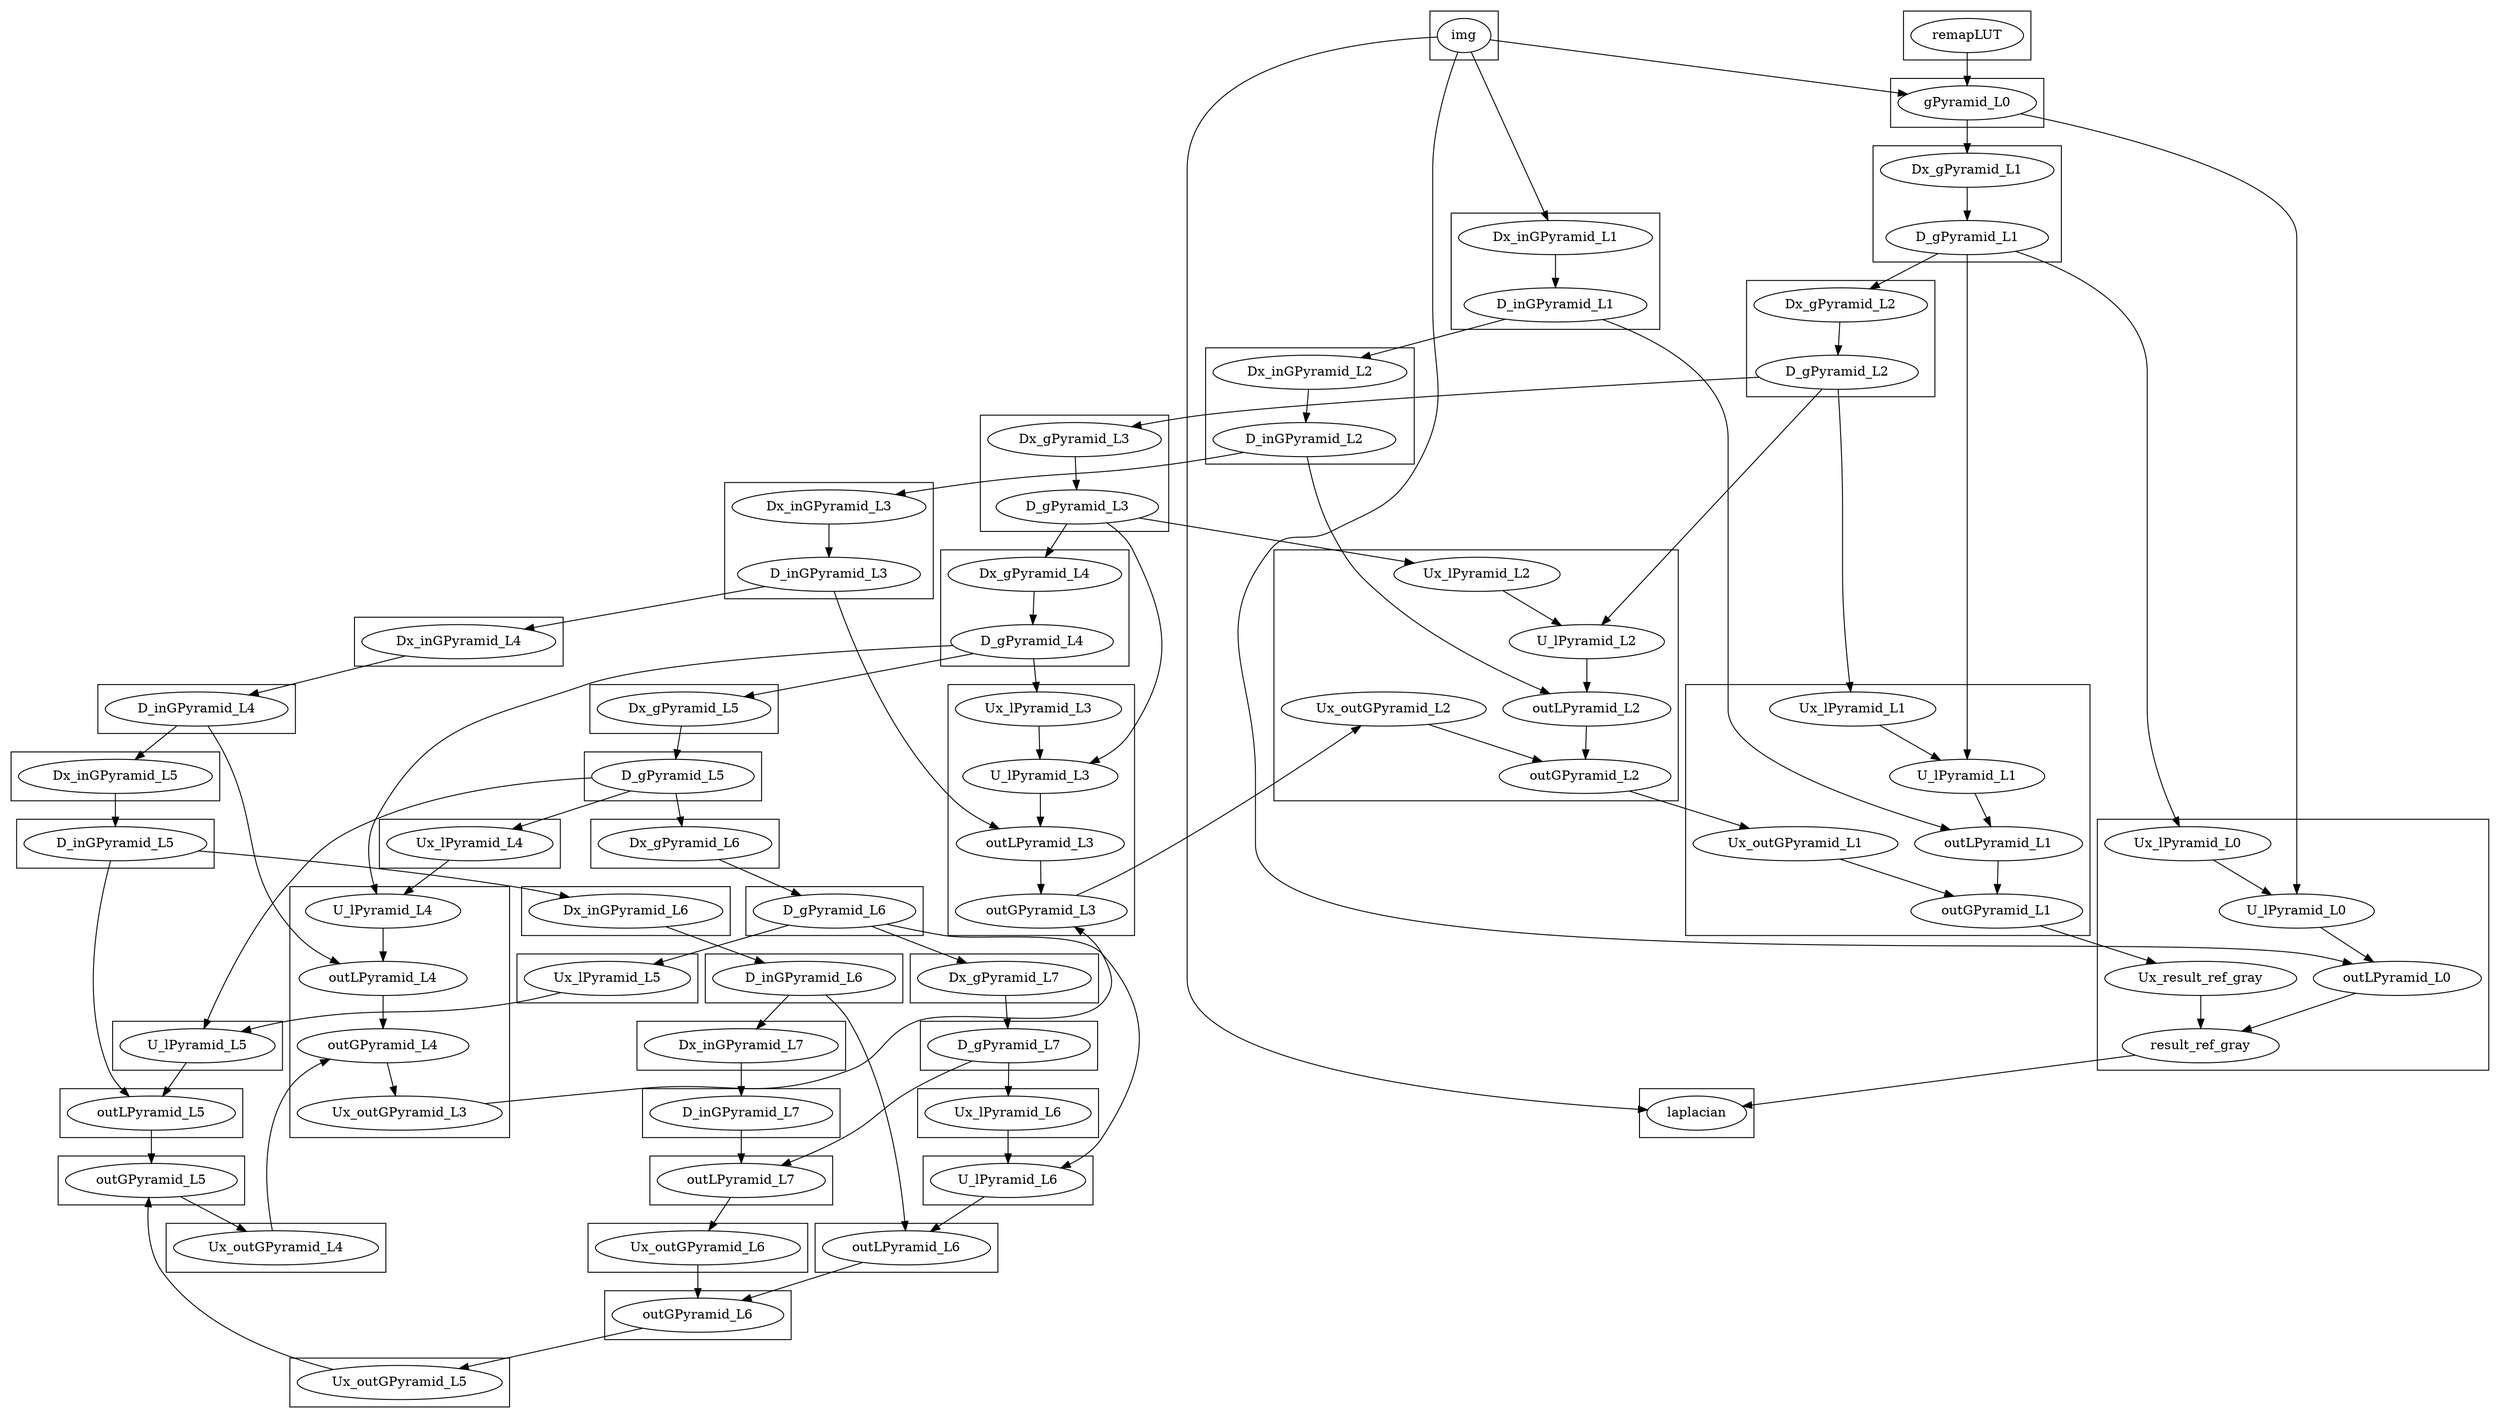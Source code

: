 digraph {
	graph [bb="0,0,2677,1402"];
	node [label="\N"];
	subgraph cluster_32 {
		graph [bb="403,1118,607,1246"];
		Dx_gPyramid_L1		 [height="0.51389",
			pos="505,1219",
			width="2.6111"];
		D_gPyramid_L1		 [height="0.51389",
			pos="508,1145",
			width="2.4444"];
		Dx_gPyramid_L1 -> D_gPyramid_L1		 [pos="e,507.24,1163.7 505.76,1200.3 506.08,1192.3 506.47,1182.6 506.84,1173.7"];
	}
	subgraph cluster_26 {
		graph [bb="1950,82,2152,136"];
		outGPyramid_L6		 [height="0.51389",
			pos="2051,109",
			width="2.5833"];
	}
	subgraph cluster_17 {
		graph [bb="1835,452,2031,506"];
		Ux_lPyramid_L5		 [height="0.51389",
			pos="1933,479",
			width="2.5"];
	}
	subgraph cluster_12 {
		graph [bb="2223,600,2419,654"];
		Ux_lPyramid_L4		 [height="0.51389",
			pos="2321,627",
			width="2.5"];
	}
	subgraph cluster_27 {
		graph [bb="2018,8,2256,62"];
		Ux_outGPyramid_L5		 [height="0.51389",
			pos="2137,35",
			width="3.0833"];
	}
	subgraph cluster_14 {
		graph [bb="2095,378,2321,432"];
		Dx_inGPyramid_L7		 [height="0.51389",
			pos="2208,405",
			width="2.9167"];
	}
	subgraph cluster_11 {
		graph [bb="1656,600,1860,654"];
		Dx_gPyramid_L6		 [height="0.51389",
			pos="1758,627",
			width="2.6111"];
	}
	subgraph cluster_20 {
		graph [bb="1593,304,1789,358"];
		Ux_lPyramid_L6		 [height="0.51389",
			pos="1691,331",
			width="2.5"];
	}
	subgraph cluster_35 {
		graph [bb="1574,896,1800,1024"];
		Dx_inGPyramid_L3		 [height="0.51389",
			pos="1687,997",
			width="2.9167"];
		D_inGPyramid_L3		 [height="0.51389",
			pos="1687,923",
			width="2.75"];
		Dx_inGPyramid_L3 -> D_inGPyramid_L3		 [pos="e,1687,941.67 1687,978.33 1687,970.26 1687,960.65 1687,951.71"];
	}
	subgraph cluster_31 {
		graph [bb="615,1192,841,1320"];
		Dx_inGPyramid_L1		 [height="0.51389",
			pos="728,1293",
			width="2.9167"];
		D_inGPyramid_L1		 [height="0.51389",
			pos="728,1219",
			width="2.75"];
		Dx_inGPyramid_L1 -> D_inGPyramid_L1		 [pos="e,728,1237.7 728,1274.3 728,1266.3 728,1256.6 728,1247.7"];
	}
	subgraph cluster_42 {
		graph [bb="2329,304,2567,580"];
		U_lPyramid_L4		 [height="0.51389",
			pos="2439,553",
			width="2.3333"];
		outLPyramid_L4		 [height="0.51389",
			pos="2457,479",
			width="2.5278"];
		U_lPyramid_L4 -> outLPyramid_L4		 [pos="e,2452.5,497.67 2443.5,534.33 2445.5,526.18 2447.9,516.44 2450.1,507.42"];
		outGPyramid_L4		 [height="0.51389",
			pos="2457,405",
			width="2.5833"];
		outLPyramid_L4 -> outGPyramid_L4		 [pos="e,2457,423.67 2457,460.33 2457,452.26 2457,442.65 2457,433.71"];
		Ux_outGPyramid_L3		 [height="0.51389",
			pos="2448,331",
			width="3.0833"];
		outGPyramid_L4 -> Ux_outGPyramid_L3		 [pos="e,2450.3,349.67 2454.7,386.33 2453.7,378.26 2452.6,368.65 2451.5,359.71"];
	}
	subgraph cluster_40 {
		graph [bb="886,526,1324,802"];
		Ux_lPyramid_L2		 [height="0.51389",
			pos="1164,775",
			width="2.5"];
		U_lPyramid_L2		 [height="0.51389",
			pos="1097,701",
			width="2.3333"];
		Ux_lPyramid_L2 -> U_lPyramid_L2		 [pos="e,1113.6,719.34 1147.4,756.71 1139.3,747.72 1129.4,736.74 1120.5,726.91"];
		outLPyramid_L2		 [height="0.51389",
			pos="985,627",
			width="2.5278"];
		U_lPyramid_L2 -> outLPyramid_L2		 [pos="e,1012,644.84 1070.2,683.28 1055.3,673.46 1036.7,661.14 1020.6,650.53"];
		Ux_outGPyramid_L2		 [height="0.51389",
			pos="1205,627",
			width="3.0833"];
		outGPyramid_L2		 [height="0.51389",
			pos="987,553",
			width="2.5833"];
		Ux_outGPyramid_L2 -> outGPyramid_L2		 [pos="e,1034.3,569.04 1156.1,610.39 1122.8,599.1 1078.7,584.11 1043.8,572.29"];
		outLPyramid_L2 -> outGPyramid_L2		 [pos="e,986.5,571.67 985.5,608.33 985.72,600.26 985.98,590.65 986.22,581.71"];
	}
	subgraph cluster_1 {
		graph [bb="211,1340,349,1394"];
		remapLUT		 [height="0.51389",
			pos="280,1367",
			width="1.6944"];
	}
	subgraph cluster_22 {
		graph [bb="1935,230,2133,284"];
		outLPyramid_L7		 [height="0.51389",
			pos="2034,257",
			width="2.5278"];
	}
	subgraph cluster_25 {
		graph [bb="1726,156,1924,210"];
		outLPyramid_L6		 [height="0.51389",
			pos="1825,183",
			width="2.5278"];
	}
	subgraph cluster_28 {
		graph [bb="2141,230,2343,284"];
		outGPyramid_L5		 [height="0.51389",
			pos="2242,257",
			width="2.5833"];
	}
	subgraph cluster_5 {
		graph [bb="1873,674,2099,728"];
		Dx_inGPyramid_L5		 [height="0.51389",
			pos="1986,701",
			width="2.9167"];
	}
	subgraph cluster_16 {
		graph [bb="1591,452,1795,506"];
		Dx_gPyramid_L7		 [height="0.51389",
			pos="1693,479",
			width="2.6111"];
	}
	subgraph cluster_39 {
		graph [bb="440,378,878,654"];
		Ux_lPyramid_L1		 [height="0.51389",
			pos="539,627",
			width="2.5"];
		U_lPyramid_L1		 [height="0.51389",
			pos="539,553",
			width="2.3333"];
		Ux_lPyramid_L1 -> U_lPyramid_L1		 [pos="e,539,571.67 539,608.33 539,600.26 539,590.65 539,581.71"];
		outLPyramid_L1		 [height="0.51389",
			pos="539,479",
			width="2.5278"];
		U_lPyramid_L1 -> outLPyramid_L1		 [pos="e,539,497.67 539,534.33 539,526.26 539,516.65 539,507.71"];
		Ux_outGPyramid_L1		 [height="0.51389",
			pos="759,479",
			width="3.0833"];
		outGPyramid_L1		 [height="0.51389",
			pos="541,405",
			width="2.5833"];
		Ux_outGPyramid_L1 -> outGPyramid_L1		 [pos="e,588.26,421.04 710.08,462.39 676.8,451.1 632.66,436.11 597.82,424.29"];
		outLPyramid_L1 -> outGPyramid_L1		 [pos="e,540.5,423.67 539.5,460.33 539.72,452.26 539.98,442.65 540.22,433.71"];
	}
	subgraph cluster_8 {
		graph [bb="2107,674,2299,728"];
		D_gPyramid_L5		 [height="0.51389",
			pos="2203,701",
			width="2.4444"];
	}
	subgraph cluster_37 {
		graph [bb="1362,822,1566,950"];
		Dx_gPyramid_L4		 [height="0.51389",
			pos="1464,923",
			width="2.6111"];
		D_gPyramid_L4		 [height="0.51389",
			pos="1468,849",
			width="2.4444"];
		Dx_gPyramid_L4 -> D_gPyramid_L4		 [pos="e,1467,867.67 1465,904.33 1465.4,896.26 1466,886.65 1466.4,877.71"];
	}
	subgraph cluster_0 {
		graph [bb="524,1340,598,1394"];
		img		 [height="0.51389",
			pos="561,1367",
			width="0.80556"];
	}
	subgraph cluster_4 {
		graph [bb="2455,748,2669,802"];
		D_inGPyramid_L4		 [height="0.51389",
			pos="2562,775",
			width="2.75"];
	}
	subgraph cluster_19 {
		graph [bb="1903,378,2087,432"];
		U_lPyramid_L5		 [height="0.51389",
			pos="1995,405",
			width="2.3333"];
	}
	subgraph cluster_23 {
		graph [bb="1599,230,1783,284"];
		U_lPyramid_L6		 [height="0.51389",
			pos="1691,257",
			width="2.3333"];
	}
	subgraph cluster_9 {
		graph [bb="1950,526,2176,580"];
		Dx_inGPyramid_L6		 [height="0.51389",
			pos="2063,553",
			width="2.9167"];
	}
	subgraph cluster_7 {
		graph [bb="1882,748,2086,802"];
		Dx_gPyramid_L5		 [height="0.51389",
			pos="1984,775",
			width="2.6111"];
	}
	subgraph cluster_3 {
		graph [bb="2023,822,2249,876"];
		Dx_inGPyramid_L4		 [height="0.51389",
			pos="2136,849",
			width="2.9167"];
	}
	subgraph cluster_24 {
		graph [bb="1932,156,2170,210"];
		Ux_outGPyramid_L6		 [height="0.51389",
			pos="2051,183",
			width="3.0833"];
	}
	subgraph cluster_34 {
		graph [bb="715,970,919,1098"];
		Dx_gPyramid_L2		 [height="0.51389",
			pos="817,1071",
			width="2.6111"];
		D_gPyramid_L2		 [height="0.51389",
			pos="820,997",
			width="2.4444"];
		Dx_gPyramid_L2 -> D_gPyramid_L2		 [pos="e,819.24,1015.7 817.76,1052.3 818.08,1044.3 818.47,1034.6 818.84,1025.7"];
	}
	subgraph cluster_15 {
		graph [bb="2104,304,2318,358"];
		D_inGPyramid_L7		 [height="0.51389",
			pos="2211,331",
			width="2.75"];
	}
	subgraph cluster_41 {
		graph [bb="1432,526,1634,802"];
		Ux_lPyramid_L3		 [height="0.51389",
			pos="1536,775",
			width="2.5"];
		U_lPyramid_L3		 [height="0.51389",
			pos="1532,701",
			width="2.3333"];
		Ux_lPyramid_L3 -> U_lPyramid_L3		 [pos="e,1533,719.67 1535,756.33 1534.6,748.26 1534,738.65 1533.6,729.71"];
		outLPyramid_L3		 [height="0.51389",
			pos="1532,627",
			width="2.5278"];
		U_lPyramid_L3 -> outLPyramid_L3		 [pos="e,1532,645.67 1532,682.33 1532,674.26 1532,664.65 1532,655.71"];
		outGPyramid_L3		 [height="0.51389",
			pos="1533,553",
			width="2.5833"];
		outLPyramid_L3 -> outGPyramid_L3		 [pos="e,1532.7,571.67 1532.3,608.33 1532.4,600.26 1532.5,590.65 1532.6,581.71"];
	}
	subgraph cluster_13 {
		graph [bb="1642,526,1834,580"];
		D_gPyramid_L6		 [height="0.51389",
			pos="1738,553",
			width="2.4444"];
	}
	subgraph cluster_33 {
		graph [bb="927,1044,1153,1172"];
		Dx_inGPyramid_L2		 [height="0.51389",
			pos="1040,1145",
			width="2.9167"];
		D_inGPyramid_L2		 [height="0.51389",
			pos="1040,1071",
			width="2.75"];
		Dx_inGPyramid_L2 -> D_inGPyramid_L2		 [pos="e,1040,1089.7 1040,1126.3 1040,1118.3 1040,1108.6 1040,1099.7"];
	}
	subgraph cluster_10 {
		graph [bb="2039,452,2253,506"];
		D_inGPyramid_L6		 [height="0.51389",
			pos="2146,479",
			width="2.75"];
	}
	subgraph cluster_21 {
		graph [bb="1898,304,2096,358"];
		outLPyramid_L5		 [height="0.51389",
			pos="1997,331",
			width="2.5278"];
	}
	subgraph cluster_29 {
		graph [bb="2337,156,2575,210"];
		Ux_outGPyramid_L4		 [height="0.51389",
			pos="2456,183",
			width="3.0833"];
	}
	subgraph cluster_2 {
		graph [bb="197,1266,363,1320"];
		gPyramid_L0		 [height="0.51389",
			pos="280,1293",
			width="2.0833"];
	}
	subgraph cluster_36 {
		graph [bb="1061,822,1265,950"];
		Dx_gPyramid_L3		 [height="0.51389",
			pos="1163,923",
			width="2.6111"];
		D_gPyramid_L3		 [height="0.51389",
			pos="1166,849",
			width="2.4444"];
		Dx_gPyramid_L3 -> D_gPyramid_L3		 [pos="e,1165.2,867.67 1163.8,904.33 1164.1,896.26 1164.5,886.65 1164.8,877.71"];
	}
	subgraph cluster_6 {
		graph [bb="1879,600,2093,654"];
		D_inGPyramid_L5		 [height="0.51389",
			pos="1986,627",
			width="2.75"];
	}
	subgraph cluster_38 {
		graph [bb="8,230,432,506"];
		Ux_lPyramid_L0		 [height="0.51389",
			pos="265,479",
			width="2.5"];
		U_lPyramid_L0		 [height="0.51389",
			pos="147,405",
			width="2.3333"];
		Ux_lPyramid_L0 -> U_lPyramid_L0		 [pos="e,175.03,422.58 236.74,461.28 220.83,451.3 200.78,438.73 183.67,428"];
		outLPyramid_L0		 [height="0.51389",
			pos="107,331",
			width="2.5278"];
		U_lPyramid_L0 -> outLPyramid_L0		 [pos="e,116.95,349.41 136.91,386.33 132.32,377.85 126.81,367.65 121.78,358.34"];
		Ux_result_ref_gray		 [height="0.51389",
			pos="320,331",
			width="2.8889"];
		result_ref_gray		 [height="0.51389",
			pos="320,257",
			width="2.3611"];
		Ux_result_ref_gray -> result_ref_gray		 [pos="e,320,275.67 320,312.33 320,304.26 320,294.65 320,285.71"];
		outLPyramid_L0 -> result_ref_gray		 [pos="e,274.6,272.77 153.22,314.94 186.1,303.52 230.41,288.13 265.09,276.08"];
	}
	subgraph cluster_30 {
		graph [bb="770,156,894,210"];
		laplacian		 [height="0.51389",
			pos="832,183",
			width="1.5"];
	}
	subgraph cluster_18 {
		graph [bb="1595,378,1787,432"];
		D_gPyramid_L7		 [height="0.51389",
			pos="1691,405",
			width="2.4444"];
	}
	remapLUT -> gPyramid_L0	 [pos="e,280,1311.7 280,1348.3 280,1340.3 280,1330.6 280,1321.7"];
	D_gPyramid_L1 -> U_lPyramid_L1	 [pos="e,591.8,567.41 545.21,1128.1 589.35,1105.2 657,1059.9 657,997 657,997 657,997 65\
7,701 657,655.32 665.89,636.17 638,600 628.52,587.7 615.02,578.47 601.03,571.59"];
	D_gPyramid_L1 -> Dx_gPyramid_L2	 [pos="e,757.3,1085.3 566.12,1131.1 617.55,1118.8 692.71,1100.8 747.34,1087.7"];
	D_gPyramid_L1 -> Ux_lPyramid_L0	 [pos="e,304.77,495.8 488.69,1126.9 463.06,1100.9 421,1050.1 421,997 421,997 421,997 42\
1,627 421,567.1 359.72,524.15 313.98,500.43"];
	Ux_lPyramid_L5 -> U_lPyramid_L5	 [pos="e,1979.6,423.34 1948.3,460.71 1955.8,451.81 1964.9,440.96 1973,431.21"];
	D_inGPyramid_L4 -> outLPyramid_L4	 [pos="e,2497.4,495.63 2564.8,756.35 2570.6,712.36 2579.1,600.26 2532,526 2525.6,515.86\
 2516.1,507.54 2506,500.86"];
	D_inGPyramid_L4 -> Dx_inGPyramid_L5	 [pos="e,2045.5,716.25 2468.4,768.85 2375.3,761.93 2228.6,748.85 2103,728 2087.6,725.44\
 2071.1,722.06 2055.6,718.56"];
	D_inGPyramid_L7 -> outLPyramid_L7	 [pos="e,2073.8,273.64 2170.4,314.02 2144.5,303.18 2110.7,289.06 2083.2,277.58"];
	gPyramid_L0 -> Dx_gPyramid_L1	 [pos="e,456.7,1234.9 325.26,1278.1 360.25,1266.6 408.94,1250.6 446.82,1238.1"];
	gPyramid_L0 -> U_lPyramid_L0	 [pos="e,147,423.69 248.48,1276.1 209.15,1252.4 147,1205.5 147,1145 147,1145 147,1145 1\
47,553 147,511.58 147,463.64 147,433.81"];
	outLPyramid_L7 -> Ux_outGPyramid_L6	 [pos="e,2046.7,201.67 2038.3,238.33 2040.2,230.18 2042.4,220.44 2044.5,211.42"];
	outGPyramid_L1 -> Ux_result_ref_gray	 [pos="e,369.13,347.45 493.32,389.03 459.8,377.81 414.73,362.72 378.95,350.74"];
	D_gPyramid_L4 -> U_lPyramid_L4	 [pos="e,2440.5,571.8 1554.4,845.24 1700.5,838.41 1990.1,822.75 2090,802 2188.1,781.61 \
2212.5,771 2303,728 2359.6,701.11 2388.3,706.15 2423,654 2437.1,632.77 2440.5,60\
3.54 2440.6,581.99"];
	D_gPyramid_L4 -> Dx_gPyramid_L5	 [pos="e,1907.8,785.93 1540.8,838.55 1634.7,825.09 1797.7,801.72 1897.7,787.38"];
	D_gPyramid_L4 -> Ux_lPyramid_L3	 [pos="e,1519.1,793.34 1484.8,830.71 1493.1,821.72 1503.2,810.74 1512.2,800.91"];
	Ux_outGPyramid_L3 -> outGPyramid_L3	 [pos="e,1537.2,534.46 2385.9,346.43 2365.6,350.88 2343,355.28 2322,358 2228.7,370.12 1\
990.1,354.22 1899,378 1847.1,391.56 1842.6,417.13 1791,432 1747.2,444.62 1624.9,\
426.7 1587,452 1561.9,468.74 1547.6,501.06 1540.1,524.65"];
	D_inGPyramid_L1 -> outLPyramid_L1	 [pos="e,583.26,495.39 721,1200.1 711.31,1172.3 695,1118.4 695,1071 695,1071 695,1071 6\
95,627 695,574.09 671.05,561.69 632,526 620.5,515.49 606.21,506.73 592.31,499.73\
"];
	D_inGPyramid_L1 -> Dx_inGPyramid_L2	 [pos="e,977.27,1159.9 789.27,1204.5 840.39,1192.3 913.36,1175 967.41,1162.2"];
	Ux_outGPyramid_L5 -> outGPyramid_L5	 [pos="e,2233.2,238.45 2145.8,53.649 2164.3,92.753 2207.2,183.5 2228.9,229.38"];
	Ux_lPyramid_L6 -> U_lPyramid_L6	 [pos="e,1691,275.67 1691,312.33 1691,304.26 1691,294.65 1691,285.71"];
	outGPyramid_L3 -> Ux_outGPyramid_L2	 [pos="e,1271,612.11 1471.3,566.92 1417.3,579.11 1338.6,596.85 1280.8,609.9"];
	Ux_outGPyramid_L6 -> outGPyramid_L6	 [pos="e,2051,127.67 2051,164.33 2051,156.26 2051,146.65 2051,137.71"];
	D_inGPyramid_L6 -> outLPyramid_L6	 [pos="e,1824.3,201.5 2088.3,463.9 2071.2,459.71 2052.4,455.39 2035,452 2005,446.16 192\
2.1,452 1899,432 1833.8,375.48 1824.7,264.3 1824.3,211.78"];
	D_inGPyramid_L6 -> Dx_inGPyramid_L7	 [pos="e,2192.6,423.34 2161.3,460.71 2168.8,451.81 2177.9,440.96 2186,431.21"];
	Dx_gPyramid_L7 -> D_gPyramid_L7	 [pos="e,1691.5,423.67 1692.5,460.33 1692.3,452.26 1692,442.65 1691.8,433.71"];
	D_gPyramid_L2 -> Dx_gPyramid_L3	 [pos="e,1099.5,936.71 881.72,983.68 940,971.11 1027.5,952.24 1089.4,938.89"];
	D_gPyramid_L2 -> U_lPyramid_L2	 [pos="e,1080,719.13 837.33,978.48 885.05,927.49 1018.5,784.92 1073.2,726.48"];
	D_gPyramid_L2 -> Ux_lPyramid_L1	 [pos="e,607.2,639.22 810.88,978.35 798.26,950.77 777,897.16 777,849 777,849 777,849 77\
7,775 777,698.25 686.64,659.89 617.27,641.75"];
	outLPyramid_L6 -> outGPyramid_L6	 [pos="e,2002.5,124.89 1873.2,167.22 1908.2,155.76 1955.7,140.21 1992.8,128.06"];
	outGPyramid_L6 -> Ux_outGPyramid_L5	 [pos="e,2115.7,53.338 2072.3,90.708 2083,81.458 2096.2,70.091 2107.9,60.042"];
	U_lPyramid_L5 -> outLPyramid_L5	 [pos="e,1996.5,349.67 1995.5,386.33 1995.7,378.26 1996,368.65 1996.2,359.71"];
	U_lPyramid_L6 -> outLPyramid_L6	 [pos="e,1793.3,200.5 1722.4,239.65 1740.9,229.43 1764.6,216.38 1784.5,205.39"];
	Dx_inGPyramid_L7 -> D_inGPyramid_L7	 [pos="e,2210.2,349.67 2208.8,386.33 2209.1,378.26 2209.5,368.65 2209.8,359.71"];
	outGPyramid_L2 -> Ux_outGPyramid_L1	 [pos="e,809.93,495.53 938.37,537.22 903.67,525.95 856.77,510.73 819.64,498.68"];
	img -> laplacian	 [pos="e,884.86,186.99 590.19,1364.6 731.97,1352.7 1342,1297.1 1342,1219 1342,1219 1342\
,1219 1342,849 1342,717.44 1344,684.56 1344,553 1344,553 1344,553 1344,331 1344,\
238.57 1032.1,200.27 895.2,187.9"];
	img -> Dx_inGPyramid_L1	 [pos="e,688.96,1310.3 584.93,1356.4 609.53,1345.5 648.53,1328.2 679.6,1314.4"];
	img -> gPyramid_L0	 [pos="e,326.51,1307.6 533.54,1360.8 496.16,1352.2 427.25,1336 369,1320 358.39,1317.1 3\
47.12,1313.8 336.3,1310.6"];
	img -> outLPyramid_L0	 [pos="e,156.98,346.59 534.74,1358.9 485.22,1341.8 383,1297 383,1219 383,1219 383,1219 \
383,479 383,430.28 247.74,377.24 166.6,349.81"];
	D_inGPyramid_L2 -> outLPyramid_L2	 [pos="e,985,645.69 1028.1,1052.2 1011.9,1024.9 985,972.07 985,923 985,923 985,923 985,\
775 985,733.58 985,685.64 985,655.81"];
	D_inGPyramid_L2 -> Dx_inGPyramid_L3	 [pos="e,1598.8,1007.1 1124.6,1061.3 1244.1,1047.7 1462.1,1022.7 1588.7,1008.2"];
	D_inGPyramid_L3 -> Dx_inGPyramid_L4	 [pos="e,2059.2,861.66 1761.4,910.74 1840.5,897.69 1965.6,877.08 2049.2,863.3"];
	D_inGPyramid_L3 -> outLPyramid_L3	 [pos="e,1478.8,642.16 1671.7,904.55 1651.2,881.15 1612.4,841.49 1570,822 1515.7,797.04\
 1476,847.3 1437,802 1430,793.84 1432.7,683.96 1439,674 1446.4,662.32 1457.7,653\
.42 1469.9,646.69"];
	Ux_lPyramid_L4 -> U_lPyramid_L4	 [pos="e,2411,570.58 2349.3,609.28 2365.2,599.3 2385.2,586.73 2402.3,576"];
	D_gPyramid_L3 -> Ux_lPyramid_L2	 [pos="e,1164.5,793.67 1165.5,830.33 1165.3,822.26 1165,812.65 1164.8,803.71"];
	D_gPyramid_L3 -> Dx_gPyramid_L4	 [pos="e,1405.5,908.47 1222.9,863.12 1272.1,875.34 1343.3,893.03 1395.6,906.02"];
	D_gPyramid_L3 -> U_lPyramid_L3	 [pos="e,1497.7,717.96 1223.8,834.9 1255.1,826.61 1294.2,815.17 1328,802 1378.4,782.39 \
1388.5,771.99 1437,748 1453.8,739.67 1472.3,730.52 1488.5,722.52"];
	D_gPyramid_L7 -> Ux_lPyramid_L6	 [pos="e,1691,349.67 1691,386.33 1691,378.26 1691,368.65 1691,359.71"];
	D_gPyramid_L7 -> outLPyramid_L7	 [pos="e,1981.7,272.27 1729,388.12 1748.3,379.39 1772,368.42 1793,358 1838.6,335.34 184\
7.3,324.17 1894,304 1919,293.19 1947.4,283.25 1972.1,275.32"];
	outLPyramid_L5 -> outGPyramid_L5	 [pos="e,2190.6,272.53 2048.1,315.58 2086.8,303.89 2140.1,287.79 2181,275.43"];
	Dx_inGPyramid_L5 -> D_inGPyramid_L5	 [pos="e,1986,645.67 1986,682.33 1986,674.26 1986,664.65 1986,655.71"];
	Ux_outGPyramid_L4 -> outGPyramid_L4	 [pos="e,2521.9,391.72 2482.7,201.01 2526.7,232.87 2605.7,301.17 2568,358 2559.2,371.24\
 2545.9,380.76 2531.5,387.6"];
	D_inGPyramid_L5 -> Dx_inGPyramid_L6	 [pos="e,2043.9,571.34 2005,608.71 2014.6,599.55 2026.3,588.31 2036.6,578.33"];
	D_inGPyramid_L5 -> outLPyramid_L5	 [pos="e,1952.4,347.19 1947.8,609.78 1910.2,590.52 1855.1,555.4 1831,506 1820.5,484.43 \
1822.3,474.36 1831,452 1850.1,402.98 1902.3,370.28 1943.1,351.37"];
	result_ref_gray -> laplacian	 [pos="e,782.14,190.21 390.92,246.75 492.38,232.09 677.15,205.38 772.12,191.65"];
	outGPyramid_L5 -> Ux_outGPyramid_L4	 [pos="e,2407.8,199.67 2288.4,240.94 2320.7,229.79 2363.9,214.86 2398.3,202.94"];
	Dx_gPyramid_L5 -> D_gPyramid_L5	 [pos="e,2156.3,716.77 2031.5,758.94 2065.3,747.52 2110.9,732.13 2146.5,720.08"];
	D_gPyramid_L6 -> Ux_lPyramid_L5	 [pos="e,1890,495.33 1780.8,536.76 1810.2,525.62 1849.3,510.76 1880.5,498.9"];
	D_gPyramid_L6 -> U_lPyramid_L6	 [pos="e,1633.5,270.63 1685,538.11 1642.7,525.98 1590.1,510.2 1587,506 1566.7,478.47 15\
36.4,384.87 1589,304 1597.4,291.06 1610.4,281.63 1624.3,274.77"];
	D_gPyramid_L6 -> Dx_gPyramid_L7	 [pos="e,1704.2,497.41 1726.6,534.33 1721.4,525.76 1715.2,515.44 1709.4,506.05"];
	Dx_inGPyramid_L4 -> D_inGPyramid_L4	 [pos="e,2503.6,789.97 2221.4,838.19 2284.5,829.71 2372.4,816.87 2449,802 2463.5,799.19\
 2478.9,795.78 2493.6,792.35"];
	D_gPyramid_L5 -> Dx_gPyramid_L6	 [pos="e,1814.8,641.79 2153.3,685.72 2137.4,681.33 2119.6,676.94 2103,674 2002.8,656.23\
 1975.5,669.92 1875,654 1858.6,651.41 1841.1,647.82 1824.8,644.11"];
	D_gPyramid_L5 -> Ux_lPyramid_L4	 [pos="e,2293,644.58 2231.3,683.28 2247.2,673.3 2267.2,660.73 2284.3,650"];
	D_gPyramid_L5 -> U_lPyramid_L5	 [pos="e,2043.5,420.21 2204.7,682.49 2206.8,662.02 2211.2,628.23 2219,600 2237.2,534.56\
 2302.1,502.81 2257,452 2232.3,424.2 2127.4,439.27 2091,432 2078.7,429.54 2065.6\
,426.3 2053.2,422.93"];
	Dx_gPyramid_L6 -> D_gPyramid_L6	 [pos="e,1743,571.67 1753,608.33 1750.8,600.18 1748.1,590.44 1745.7,581.42"];
	Dx_inGPyramid_L6 -> D_inGPyramid_L6	 [pos="e,2125.4,497.34 2083.5,534.71 2093.9,525.46 2106.6,514.09 2117.9,504.04"];
}
